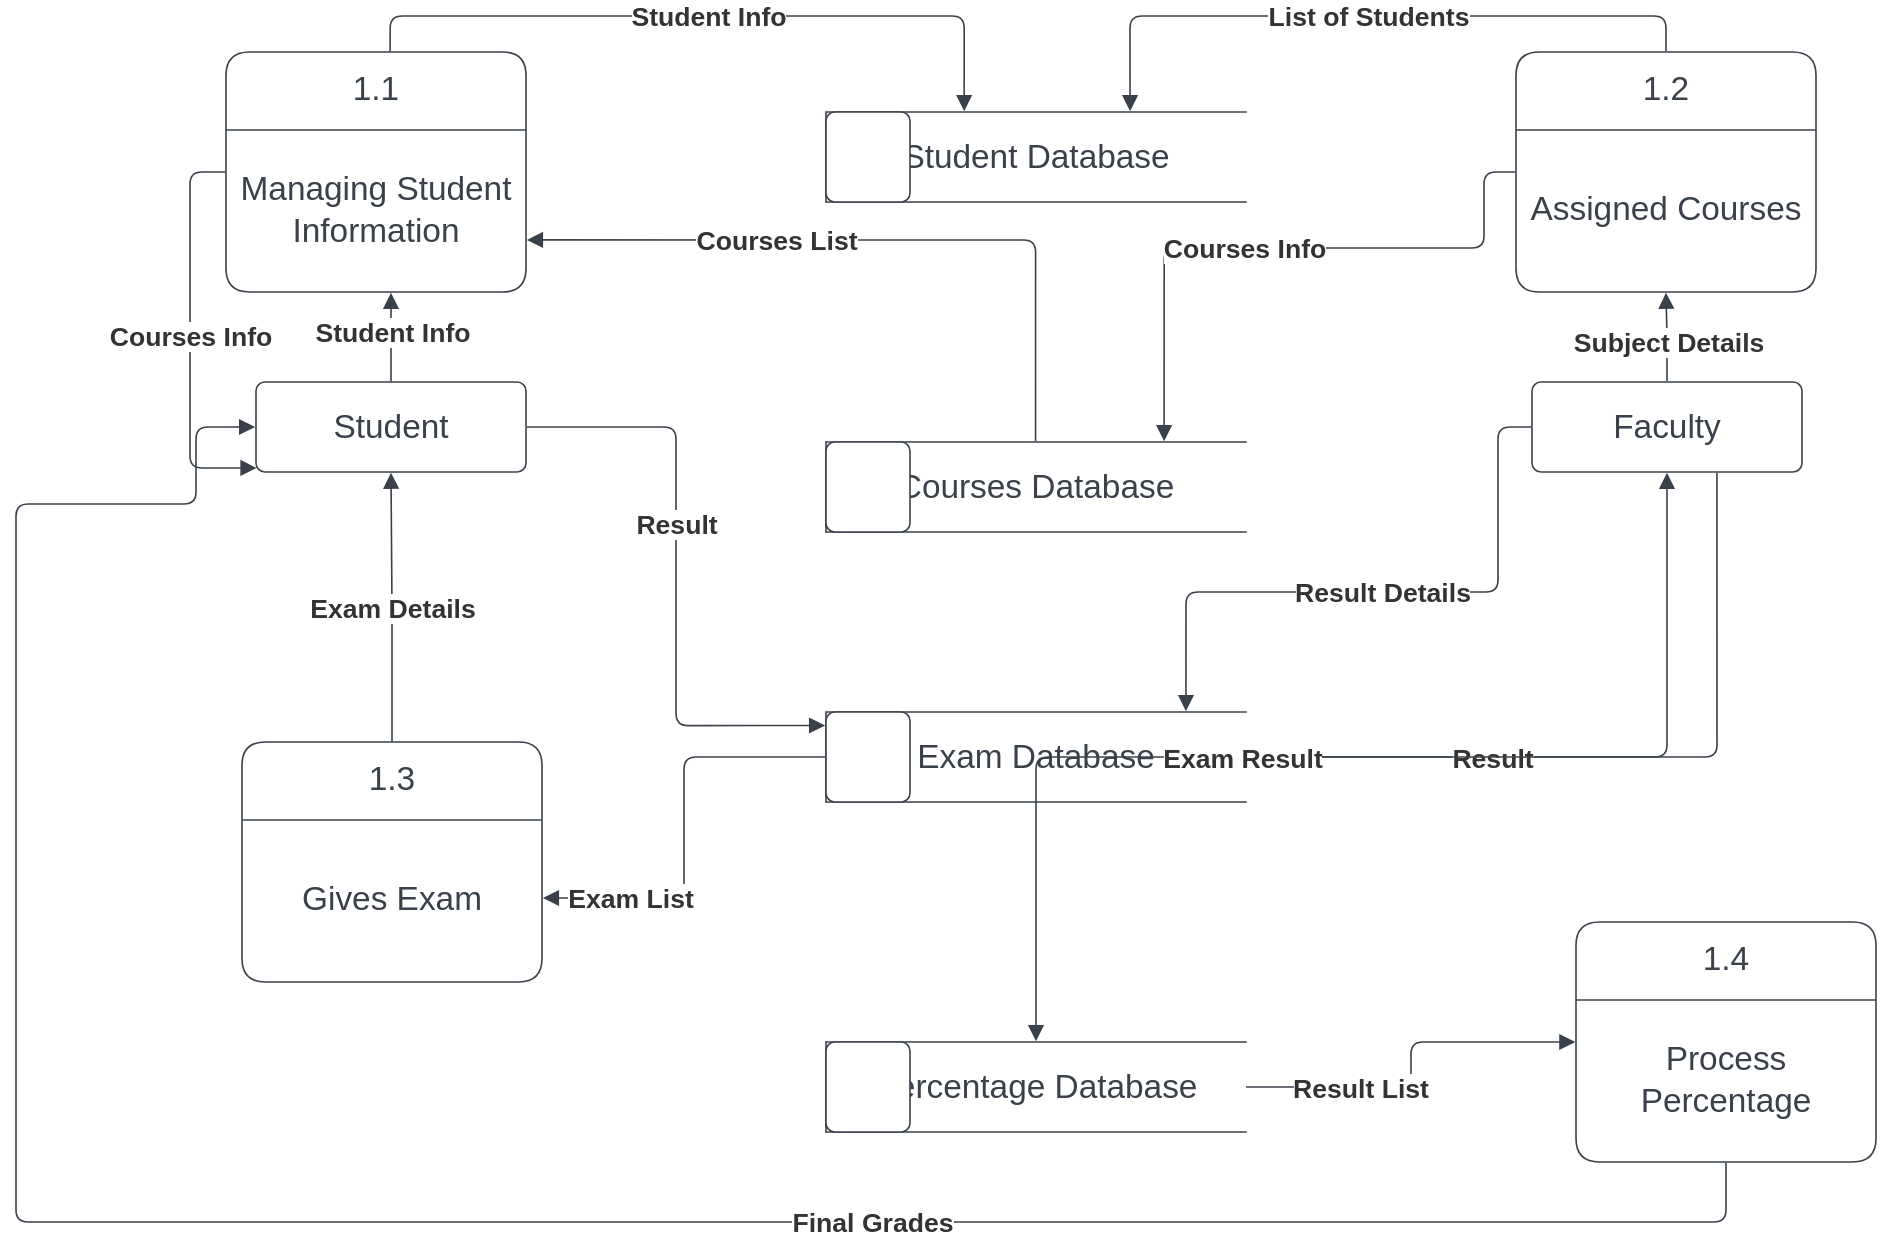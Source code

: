 <mxfile version="17.4.6" type="device"><diagram id="bsaNyefd3iU79aCHzfzO" name="Page-1"><mxGraphModel dx="1718" dy="460" grid="1" gridSize="10" guides="1" tooltips="1" connect="1" arrows="1" fold="1" page="1" pageScale="1" pageWidth="850" pageHeight="1100" math="0" shadow="0"><root><mxCell id="0"/><mxCell id="1" parent="0"/><UserObject label="Student" lucidchartObjectId="WjmaRsKHntuS" id="3c4Fyzy43SMwZHCVD_Bp-1"><mxCell style="html=1;overflow=block;blockSpacing=1;whiteSpace=wrap;fontSize=16.7;fontColor=#3a414a;spacing=0;strokeColor=#3a414a;strokeOpacity=100;rounded=1;absoluteArcSize=1;arcSize=9;strokeWidth=0.8;" vertex="1" parent="1"><mxGeometry x="120" y="255" width="135" height="45" as="geometry"/></mxCell></UserObject><mxCell id="3c4Fyzy43SMwZHCVD_Bp-2" value="&lt;div style=&quot;display: flex; justify-content: center; text-align: center; align-items: baseline; font-size: 0; line-height: 1.25;margin-top: -2px;&quot;&gt;&lt;span&gt;&lt;span style=&quot;font-size:16.7px;color:#3a414a;&quot;&gt;1.1&lt;/span&gt;&lt;/span&gt;&lt;/div&gt;" style="shape=swimlane;html=1;rounded=1;arcSize=10;collapsible=0;fontStyle=0;startSize=39;whiteSpace=wrap;overflow=block;blockSpacing=1;fontSize=13;spacing=0;strokeColor=#3a414a;strokeOpacity=100;strokeWidth=0.8;" vertex="1" parent="1"><mxGeometry x="105" y="90" width="150" height="120" as="geometry"/></mxCell><mxCell id="3c4Fyzy43SMwZHCVD_Bp-3" value="&lt;div style=&quot;display: flex; justify-content: center; text-align: center; align-items: baseline; font-size: 0; line-height: 1.25;margin-top: -2px;&quot;&gt;&lt;span&gt;&lt;span style=&quot;font-size:16.7px;color:#3a414a;&quot;&gt;Managing Student Information&lt;/span&gt;&lt;/span&gt;&lt;/div&gt;" style="rounded=1;arcSize=10;strokeColor=none;fillColor=none;whiteSpace=wrap;overflow=block;blockSpacing=1;html=1;fontSize=13;spacing=0;strokeOpacity=100;strokeWidth=0.8;" vertex="1" parent="3c4Fyzy43SMwZHCVD_Bp-2"><mxGeometry y="39" width="150" height="81" as="geometry"/></mxCell><mxCell id="3c4Fyzy43SMwZHCVD_Bp-4" value="Student Database" style="html=1;overflow=block;blockSpacing=1;shape=partialRectangle;right=0;whiteSpace=wrap;fontSize=16.7;fontColor=#3a414a;spacing=0;strokeColor=#3a414a;strokeOpacity=100;rounded=1;absoluteArcSize=1;arcSize=9;strokeWidth=0.8;" vertex="1" parent="1"><mxGeometry x="405" y="120" width="210" height="45" as="geometry"/></mxCell><mxCell id="3c4Fyzy43SMwZHCVD_Bp-5" value="" style="part=1;whiteSpace=wrap;fontSize=13;fontColor=#3a414a;spacing=0;strokeColor=#3a414a;strokeOpacity=100;rounded=1;absoluteArcSize=1;arcSize=9;strokeWidth=0.8;" vertex="1" parent="3c4Fyzy43SMwZHCVD_Bp-4"><mxGeometry width="42" height="45" as="geometry"/></mxCell><mxCell id="3c4Fyzy43SMwZHCVD_Bp-6" value="&lt;div style=&quot;display: flex; justify-content: center; text-align: center; align-items: baseline; font-size: 0; line-height: 1.25;margin-top: -2px;&quot;&gt;&lt;span&gt;&lt;span style=&quot;font-size:16.7px;color:#3a414a;&quot;&gt;1.2&lt;/span&gt;&lt;/span&gt;&lt;/div&gt;" style="shape=swimlane;html=1;rounded=1;arcSize=10;collapsible=0;fontStyle=0;startSize=39;whiteSpace=wrap;overflow=block;blockSpacing=1;fontSize=13;spacing=0;strokeColor=#3a414a;strokeOpacity=100;strokeWidth=0.8;" vertex="1" parent="1"><mxGeometry x="750" y="90" width="150" height="120" as="geometry"/></mxCell><mxCell id="3c4Fyzy43SMwZHCVD_Bp-7" value="&lt;div style=&quot;display: flex; justify-content: center; text-align: center; align-items: baseline; font-size: 0; line-height: 1.25;margin-top: -2px;&quot;&gt;&lt;span&gt;&lt;span style=&quot;font-size:16.7px;color:#3a414a;&quot;&gt;Assigned Courses&lt;/span&gt;&lt;/span&gt;&lt;/div&gt;" style="rounded=1;arcSize=10;strokeColor=none;fillColor=none;whiteSpace=wrap;overflow=block;blockSpacing=1;html=1;fontSize=13;spacing=0;strokeOpacity=100;strokeWidth=0.8;" vertex="1" parent="3c4Fyzy43SMwZHCVD_Bp-6"><mxGeometry y="39" width="150" height="81" as="geometry"/></mxCell><UserObject label="Faculty" lucidchartObjectId="3kmaNXJFyoG9" id="3c4Fyzy43SMwZHCVD_Bp-8"><mxCell style="html=1;overflow=block;blockSpacing=1;whiteSpace=wrap;fontSize=16.7;fontColor=#3a414a;spacing=0;strokeColor=#3a414a;strokeOpacity=100;rounded=1;absoluteArcSize=1;arcSize=9;strokeWidth=0.8;" vertex="1" parent="1"><mxGeometry x="758" y="255" width="135" height="45" as="geometry"/></mxCell></UserObject><mxCell id="3c4Fyzy43SMwZHCVD_Bp-9" value="Courses Database" style="html=1;overflow=block;blockSpacing=1;shape=partialRectangle;right=0;whiteSpace=wrap;fontSize=16.7;fontColor=#3a414a;spacing=0;strokeColor=#3a414a;strokeOpacity=100;rounded=1;absoluteArcSize=1;arcSize=9;strokeWidth=0.8;" vertex="1" parent="1"><mxGeometry x="405" y="285" width="210" height="45" as="geometry"/></mxCell><mxCell id="3c4Fyzy43SMwZHCVD_Bp-10" value="" style="part=1;whiteSpace=wrap;fontSize=13;fontColor=#3a414a;spacing=0;strokeColor=#3a414a;strokeOpacity=100;rounded=1;absoluteArcSize=1;arcSize=9;strokeWidth=0.8;" vertex="1" parent="3c4Fyzy43SMwZHCVD_Bp-9"><mxGeometry width="42" height="45" as="geometry"/></mxCell><UserObject label="" lucidchartObjectId="nlmananV9cc." id="3c4Fyzy43SMwZHCVD_Bp-11"><mxCell style="html=1;jettySize=18;whiteSpace=wrap;overflow=block;blockSpacing=1;fontSize=13;strokeColor=#3a414a;strokeOpacity=100;strokeWidth=0.8;rounded=1;arcSize=12;edgeStyle=orthogonalEdgeStyle;startArrow=none;endArrow=block;endFill=1;exitX=0.5;exitY=-0.003;exitPerimeter=0;entryX=0.724;entryY=-0.008;entryPerimeter=0;" edge="1" parent="1" source="3c4Fyzy43SMwZHCVD_Bp-6" target="3c4Fyzy43SMwZHCVD_Bp-4"><mxGeometry width="100" height="100" relative="1" as="geometry"><Array as="points"/></mxGeometry></mxCell></UserObject><mxCell id="3c4Fyzy43SMwZHCVD_Bp-12" value="List of Students" style="text;html=1;resizable=0;labelBackgroundColor=default;align=center;verticalAlign=middle;fontStyle=1;fontColor=#333333;fontSize=13.3;" vertex="1" parent="3c4Fyzy43SMwZHCVD_Bp-11"><mxGeometry relative="1" as="geometry"/></mxCell><UserObject label="" lucidchartObjectId="qlma~PvlHwaH" id="3c4Fyzy43SMwZHCVD_Bp-13"><mxCell style="html=1;jettySize=18;whiteSpace=wrap;fontSize=13;strokeColor=#3a414a;strokeOpacity=100;strokeWidth=0.8;rounded=1;arcSize=12;edgeStyle=orthogonalEdgeStyle;startArrow=none;endArrow=block;endFill=1;exitX=0.547;exitY=-0.003;exitPerimeter=0;entryX=0.329;entryY=-0.008;entryPerimeter=0;" edge="1" parent="1" source="3c4Fyzy43SMwZHCVD_Bp-2" target="3c4Fyzy43SMwZHCVD_Bp-4"><mxGeometry width="100" height="100" relative="1" as="geometry"><Array as="points"/></mxGeometry></mxCell></UserObject><mxCell id="3c4Fyzy43SMwZHCVD_Bp-14" value="Student Info" style="text;html=1;resizable=0;labelBackgroundColor=default;align=center;verticalAlign=middle;fontStyle=1;fontColor=#333333;fontSize=13.3;" vertex="1" parent="3c4Fyzy43SMwZHCVD_Bp-13"><mxGeometry relative="1" as="geometry"/></mxCell><UserObject label="" lucidchartObjectId="JlmaOze~I9G~" id="3c4Fyzy43SMwZHCVD_Bp-15"><mxCell style="html=1;jettySize=18;whiteSpace=wrap;fontSize=13;strokeColor=#3a414a;strokeOpacity=100;strokeWidth=0.8;rounded=1;arcSize=12;edgeStyle=orthogonalEdgeStyle;startArrow=none;endArrow=block;endFill=1;exitX=0.5;exitY=-0.008;exitPerimeter=0;entryX=0.5;entryY=1.003;entryPerimeter=0;" edge="1" parent="1" source="3c4Fyzy43SMwZHCVD_Bp-8" target="3c4Fyzy43SMwZHCVD_Bp-6"><mxGeometry width="100" height="100" relative="1" as="geometry"><Array as="points"/></mxGeometry></mxCell></UserObject><mxCell id="3c4Fyzy43SMwZHCVD_Bp-16" value="Subject Details" style="text;html=1;resizable=0;labelBackgroundColor=default;align=center;verticalAlign=middle;fontStyle=1;fontColor=#333333;fontSize=13.3;" vertex="1" parent="3c4Fyzy43SMwZHCVD_Bp-15"><mxGeometry x="-0.113" relative="1" as="geometry"/></mxCell><mxCell id="3c4Fyzy43SMwZHCVD_Bp-17" value="Exam Database" style="html=1;overflow=block;blockSpacing=1;shape=partialRectangle;right=0;whiteSpace=wrap;fontSize=16.7;fontColor=#3a414a;spacing=0;strokeColor=#3a414a;strokeOpacity=100;rounded=1;absoluteArcSize=1;arcSize=9;strokeWidth=0.8;" vertex="1" parent="1"><mxGeometry x="405" y="420" width="210" height="45" as="geometry"/></mxCell><mxCell id="3c4Fyzy43SMwZHCVD_Bp-18" value="" style="part=1;whiteSpace=wrap;fontSize=13;fontColor=#3a414a;spacing=0;strokeColor=#3a414a;strokeOpacity=100;rounded=1;absoluteArcSize=1;arcSize=9;strokeWidth=0.8;" vertex="1" parent="3c4Fyzy43SMwZHCVD_Bp-17"><mxGeometry width="42" height="45" as="geometry"/></mxCell><UserObject label="" lucidchartObjectId=".lmaHl7W71-z" id="3c4Fyzy43SMwZHCVD_Bp-19"><mxCell style="html=1;jettySize=18;whiteSpace=wrap;fontSize=13;strokeColor=#3a414a;strokeOpacity=100;strokeWidth=0.8;rounded=1;arcSize=12;edgeStyle=orthogonalEdgeStyle;startArrow=none;endArrow=block;endFill=1;exitX=1.003;exitY=0.5;exitPerimeter=0;entryX=-0.002;entryY=0.15;entryPerimeter=0;" edge="1" parent="1" source="3c4Fyzy43SMwZHCVD_Bp-1" target="3c4Fyzy43SMwZHCVD_Bp-17"><mxGeometry width="100" height="100" relative="1" as="geometry"><Array as="points"/></mxGeometry></mxCell></UserObject><mxCell id="3c4Fyzy43SMwZHCVD_Bp-20" value="Result" style="text;html=1;resizable=0;labelBackgroundColor=default;align=center;verticalAlign=middle;fontStyle=1;fontColor=#333333;fontSize=13.3;" vertex="1" parent="3c4Fyzy43SMwZHCVD_Bp-19"><mxGeometry x="-0.175" relative="1" as="geometry"/></mxCell><UserObject label="" lucidchartObjectId="immaV3leKfMp" id="3c4Fyzy43SMwZHCVD_Bp-21"><mxCell style="html=1;jettySize=18;whiteSpace=wrap;fontSize=13;strokeColor=#3a414a;strokeOpacity=100;strokeWidth=0.8;rounded=1;arcSize=12;edgeStyle=orthogonalEdgeStyle;startArrow=none;endArrow=block;endFill=1;exitX=1;exitY=0.5;exitPerimeter=0;entryX=0.5;entryY=1.008;entryPerimeter=0;" edge="1" parent="1" source="3c4Fyzy43SMwZHCVD_Bp-17" target="3c4Fyzy43SMwZHCVD_Bp-8"><mxGeometry width="100" height="100" relative="1" as="geometry"><Array as="points"/></mxGeometry></mxCell></UserObject><mxCell id="3c4Fyzy43SMwZHCVD_Bp-22" value="Result" style="text;html=1;resizable=0;labelBackgroundColor=default;align=center;verticalAlign=middle;fontStyle=1;fontColor=#333333;fontSize=13.3;" vertex="1" parent="3c4Fyzy43SMwZHCVD_Bp-21"><mxGeometry x="-0.301" relative="1" as="geometry"/></mxCell><mxCell id="3c4Fyzy43SMwZHCVD_Bp-23" value="Percentage Database" style="html=1;overflow=block;blockSpacing=1;shape=partialRectangle;right=0;whiteSpace=wrap;fontSize=16.7;fontColor=#3a414a;spacing=0;strokeColor=#3a414a;strokeOpacity=100;rounded=1;absoluteArcSize=1;arcSize=9;strokeWidth=0.8;" vertex="1" parent="1"><mxGeometry x="405" y="585" width="210" height="45" as="geometry"/></mxCell><mxCell id="3c4Fyzy43SMwZHCVD_Bp-24" value="" style="part=1;whiteSpace=wrap;fontSize=13;fontColor=#3a414a;spacing=0;strokeColor=#3a414a;strokeOpacity=100;rounded=1;absoluteArcSize=1;arcSize=9;strokeWidth=0.8;" vertex="1" parent="3c4Fyzy43SMwZHCVD_Bp-23"><mxGeometry width="42" height="45" as="geometry"/></mxCell><mxCell id="3c4Fyzy43SMwZHCVD_Bp-25" value="&lt;div style=&quot;display: flex; justify-content: center; text-align: center; align-items: baseline; font-size: 0; line-height: 1.25;margin-top: -2px;&quot;&gt;&lt;span&gt;&lt;span style=&quot;font-size:16.7px;color:#3a414a;&quot;&gt;1.4&lt;/span&gt;&lt;/span&gt;&lt;/div&gt;" style="shape=swimlane;html=1;rounded=1;arcSize=10;collapsible=0;fontStyle=0;startSize=39;whiteSpace=wrap;overflow=block;blockSpacing=1;fontSize=13;spacing=0;strokeColor=#3a414a;strokeOpacity=100;strokeWidth=0.8;" vertex="1" parent="1"><mxGeometry x="780" y="525" width="150" height="120" as="geometry"/></mxCell><mxCell id="3c4Fyzy43SMwZHCVD_Bp-26" value="&lt;div style=&quot;display: flex; justify-content: center; text-align: center; align-items: baseline; font-size: 0; line-height: 1.25;margin-top: -2px;&quot;&gt;&lt;span&gt;&lt;span style=&quot;font-size:16.7px;color:#3a414a;&quot;&gt;Process Percentage&lt;/span&gt;&lt;/span&gt;&lt;/div&gt;" style="rounded=1;arcSize=10;strokeColor=none;fillColor=none;whiteSpace=wrap;overflow=block;blockSpacing=1;html=1;fontSize=13;spacing=0;strokeOpacity=100;strokeWidth=0.8;" vertex="1" parent="3c4Fyzy43SMwZHCVD_Bp-25"><mxGeometry y="39" width="150" height="81" as="geometry"/></mxCell><UserObject label="" lucidchartObjectId="RnmafNraiUl_" id="3c4Fyzy43SMwZHCVD_Bp-27"><mxCell style="html=1;jettySize=18;whiteSpace=wrap;fontSize=13;strokeColor=#3a414a;strokeOpacity=100;strokeWidth=0.8;rounded=1;arcSize=12;edgeStyle=orthogonalEdgeStyle;startArrow=none;endArrow=block;endFill=1;exitX=0.5;exitY=1.003;exitPerimeter=0;entryX=-0.003;entryY=0.5;entryPerimeter=0;" edge="1" parent="1" source="3c4Fyzy43SMwZHCVD_Bp-25" target="3c4Fyzy43SMwZHCVD_Bp-1"><mxGeometry width="100" height="100" relative="1" as="geometry"><Array as="points"><mxPoint x="855" y="675"/><mxPoint y="675"/><mxPoint y="316"/><mxPoint x="90" y="316"/><mxPoint x="90" y="278"/></Array></mxGeometry></mxCell></UserObject><mxCell id="3c4Fyzy43SMwZHCVD_Bp-28" value="Final Grades" style="text;html=1;resizable=0;labelBackgroundColor=default;align=center;verticalAlign=middle;fontStyle=1;fontColor=#333333;fontSize=13.3;" vertex="1" parent="3c4Fyzy43SMwZHCVD_Bp-27"><mxGeometry x="-0.349" relative="1" as="geometry"/></mxCell><UserObject label="" lucidchartObjectId="fomanCm_nSOh" id="3c4Fyzy43SMwZHCVD_Bp-29"><mxCell style="html=1;jettySize=18;whiteSpace=wrap;fontSize=13;strokeColor=#3a414a;strokeOpacity=100;strokeWidth=0.8;rounded=1;arcSize=12;edgeStyle=orthogonalEdgeStyle;startArrow=none;endArrow=block;endFill=1;exitX=0.685;exitY=1.008;exitPerimeter=0;entryX=0.5;entryY=-0.008;entryPerimeter=0;" edge="1" parent="1" source="3c4Fyzy43SMwZHCVD_Bp-8" target="3c4Fyzy43SMwZHCVD_Bp-23"><mxGeometry width="100" height="100" relative="1" as="geometry"><Array as="points"/></mxGeometry></mxCell></UserObject><mxCell id="3c4Fyzy43SMwZHCVD_Bp-30" value="Exam Result" style="text;html=1;resizable=0;labelBackgroundColor=default;align=center;verticalAlign=middle;fontStyle=1;fontColor=#333333;fontSize=13.3;" vertex="1" parent="3c4Fyzy43SMwZHCVD_Bp-29"><mxGeometry x="0.215" relative="1" as="geometry"/></mxCell><mxCell id="3c4Fyzy43SMwZHCVD_Bp-31" value="&lt;div style=&quot;display: flex; justify-content: center; text-align: center; align-items: baseline; font-size: 0; line-height: 1.25;margin-top: -2px;&quot;&gt;&lt;span&gt;&lt;span style=&quot;font-size:16.7px;color:#3a414a;&quot;&gt;1.3&lt;/span&gt;&lt;/span&gt;&lt;/div&gt;" style="shape=swimlane;html=1;rounded=1;arcSize=10;collapsible=0;fontStyle=0;startSize=39;whiteSpace=wrap;overflow=block;blockSpacing=1;fontSize=13;spacing=0;strokeColor=#3a414a;strokeOpacity=100;strokeWidth=0.8;" vertex="1" parent="1"><mxGeometry x="113" y="435" width="150" height="120" as="geometry"/></mxCell><mxCell id="3c4Fyzy43SMwZHCVD_Bp-32" value="&lt;div style=&quot;display: flex; justify-content: center; text-align: center; align-items: baseline; font-size: 0; line-height: 1.25;margin-top: -2px;&quot;&gt;&lt;span&gt;&lt;span style=&quot;font-size:16.7px;color:#3a414a;&quot;&gt;Gives Exam&lt;/span&gt;&lt;/span&gt;&lt;/div&gt;" style="rounded=1;arcSize=10;strokeColor=none;fillColor=none;whiteSpace=wrap;overflow=block;blockSpacing=1;html=1;fontSize=13;spacing=0;strokeOpacity=100;strokeWidth=0.8;" vertex="1" parent="3c4Fyzy43SMwZHCVD_Bp-31"><mxGeometry y="39" width="150" height="81" as="geometry"/></mxCell><UserObject label="" lucidchartObjectId="mpmaV68s3gnI" id="3c4Fyzy43SMwZHCVD_Bp-33"><mxCell style="html=1;jettySize=18;whiteSpace=wrap;fontSize=13;strokeColor=#3a414a;strokeOpacity=100;strokeWidth=0.8;rounded=1;arcSize=12;edgeStyle=orthogonalEdgeStyle;startArrow=none;endArrow=block;endFill=1;exitX=0.5;exitY=-0.008;exitPerimeter=0;entryX=0.55;entryY=1.003;entryPerimeter=0;" edge="1" parent="1" source="3c4Fyzy43SMwZHCVD_Bp-1" target="3c4Fyzy43SMwZHCVD_Bp-2"><mxGeometry width="100" height="100" relative="1" as="geometry"><Array as="points"/></mxGeometry></mxCell></UserObject><mxCell id="3c4Fyzy43SMwZHCVD_Bp-34" value="Student Info" style="text;html=1;resizable=0;labelBackgroundColor=default;align=center;verticalAlign=middle;fontStyle=1;fontColor=#333333;fontSize=13.3;" vertex="1" parent="3c4Fyzy43SMwZHCVD_Bp-33"><mxGeometry x="0.113" relative="1" as="geometry"/></mxCell><UserObject label="" lucidchartObjectId="DpmaFkjwcMTI" id="3c4Fyzy43SMwZHCVD_Bp-35"><mxCell style="html=1;jettySize=18;whiteSpace=wrap;fontSize=13;strokeColor=#3a414a;strokeOpacity=100;strokeWidth=0.8;rounded=1;arcSize=12;edgeStyle=orthogonalEdgeStyle;startArrow=none;endArrow=block;endFill=1;exitX=0.499;exitY=-0.008;exitPerimeter=0;entryX=1.003;entryY=0.783;entryPerimeter=0;" edge="1" parent="1" source="3c4Fyzy43SMwZHCVD_Bp-9" target="3c4Fyzy43SMwZHCVD_Bp-2"><mxGeometry width="100" height="100" relative="1" as="geometry"><Array as="points"/></mxGeometry></mxCell></UserObject><mxCell id="3c4Fyzy43SMwZHCVD_Bp-36" value="Courses List" style="text;html=1;resizable=0;labelBackgroundColor=default;align=center;verticalAlign=middle;fontStyle=1;fontColor=#333333;fontSize=13.3;" vertex="1" parent="3c4Fyzy43SMwZHCVD_Bp-35"><mxGeometry x="0.298" relative="1" as="geometry"/></mxCell><UserObject label="" lucidchartObjectId="Vpmau8nMU-VK" id="3c4Fyzy43SMwZHCVD_Bp-37"><mxCell style="html=1;jettySize=18;whiteSpace=wrap;fontSize=13;strokeColor=#3a414a;strokeOpacity=100;strokeWidth=0.8;rounded=1;arcSize=12;edgeStyle=orthogonalEdgeStyle;startArrow=none;endArrow=block;endFill=1;exitX=-0.002;exitY=0.5;exitPerimeter=0;entryX=0.805;entryY=-0.008;entryPerimeter=0;" edge="1" parent="1" source="3c4Fyzy43SMwZHCVD_Bp-6" target="3c4Fyzy43SMwZHCVD_Bp-9"><mxGeometry width="100" height="100" relative="1" as="geometry"><Array as="points"><mxPoint x="734" y="150"/><mxPoint x="734" y="188"/><mxPoint x="574" y="188"/></Array></mxGeometry></mxCell></UserObject><mxCell id="3c4Fyzy43SMwZHCVD_Bp-38" value="Courses Info" style="text;html=1;resizable=0;labelBackgroundColor=default;align=center;verticalAlign=middle;fontStyle=1;fontColor=#333333;fontSize=13.3;" vertex="1" parent="3c4Fyzy43SMwZHCVD_Bp-37"><mxGeometry x="0.122" relative="1" as="geometry"/></mxCell><UserObject label="" lucidchartObjectId="-pmak1b.xwqL" id="3c4Fyzy43SMwZHCVD_Bp-39"><mxCell style="html=1;jettySize=18;whiteSpace=wrap;fontSize=13;strokeColor=#3a414a;strokeOpacity=100;strokeWidth=0.8;rounded=1;arcSize=12;edgeStyle=orthogonalEdgeStyle;startArrow=none;endArrow=block;endFill=1;exitX=-0.003;exitY=0.5;exitPerimeter=0;entryX=0.857;entryY=-0.008;entryPerimeter=0;" edge="1" parent="1" source="3c4Fyzy43SMwZHCVD_Bp-8" target="3c4Fyzy43SMwZHCVD_Bp-17"><mxGeometry width="100" height="100" relative="1" as="geometry"><Array as="points"><mxPoint x="741" y="278"/><mxPoint x="741" y="360"/><mxPoint x="585" y="360"/></Array></mxGeometry></mxCell></UserObject><mxCell id="3c4Fyzy43SMwZHCVD_Bp-40" value="Result Details" style="text;html=1;resizable=0;labelBackgroundColor=default;align=center;verticalAlign=middle;fontStyle=1;fontColor=#333333;fontSize=13.3;" vertex="1" parent="3c4Fyzy43SMwZHCVD_Bp-39"><mxGeometry relative="1" as="geometry"/></mxCell><UserObject label="" lucidchartObjectId="lqmaRK6~BQ4t" id="3c4Fyzy43SMwZHCVD_Bp-41"><mxCell style="html=1;jettySize=18;whiteSpace=wrap;fontSize=13;strokeColor=#3a414a;strokeOpacity=100;strokeWidth=0.8;rounded=1;arcSize=12;edgeStyle=orthogonalEdgeStyle;startArrow=none;endArrow=block;endFill=1;exitX=1;exitY=0.5;exitPerimeter=0;entryX=-0.002;entryY=0.5;entryPerimeter=0;" edge="1" parent="1" source="3c4Fyzy43SMwZHCVD_Bp-23" target="3c4Fyzy43SMwZHCVD_Bp-25"><mxGeometry width="100" height="100" relative="1" as="geometry"><Array as="points"/></mxGeometry></mxCell></UserObject><mxCell id="3c4Fyzy43SMwZHCVD_Bp-42" value="Result List" style="text;html=1;resizable=0;labelBackgroundColor=default;align=center;verticalAlign=middle;fontStyle=1;fontColor=#333333;fontSize=13.3;" vertex="1" parent="3c4Fyzy43SMwZHCVD_Bp-41"><mxGeometry x="-0.391" relative="1" as="geometry"/></mxCell><UserObject label="" lucidchartObjectId="QqmaScR5L2jG" id="3c4Fyzy43SMwZHCVD_Bp-43"><mxCell style="html=1;jettySize=18;whiteSpace=wrap;fontSize=13;strokeColor=#3a414a;strokeOpacity=100;strokeWidth=0.8;rounded=1;arcSize=12;edgeStyle=orthogonalEdgeStyle;startArrow=none;endArrow=block;endFill=1;exitX=-0.002;exitY=0.5;exitPerimeter=0;entryX=0.002;entryY=0.955;entryPerimeter=0;" edge="1" parent="1" source="3c4Fyzy43SMwZHCVD_Bp-2" target="3c4Fyzy43SMwZHCVD_Bp-1"><mxGeometry width="100" height="100" relative="1" as="geometry"><Array as="points"/></mxGeometry></mxCell></UserObject><mxCell id="3c4Fyzy43SMwZHCVD_Bp-44" value="Courses Info" style="text;html=1;resizable=0;labelBackgroundColor=default;align=center;verticalAlign=middle;fontStyle=1;fontColor=#333333;fontSize=13.3;" vertex="1" parent="3c4Fyzy43SMwZHCVD_Bp-43"><mxGeometry relative="1" as="geometry"/></mxCell><UserObject label="" lucidchartObjectId="4qmaiVCaQ3KT" id="3c4Fyzy43SMwZHCVD_Bp-45"><mxCell style="html=1;jettySize=18;whiteSpace=wrap;fontSize=13;strokeColor=#3a414a;strokeOpacity=100;strokeWidth=0.8;rounded=1;arcSize=12;edgeStyle=orthogonalEdgeStyle;startArrow=none;endArrow=block;endFill=1;exitX=0.5;exitY=-0.003;exitPerimeter=0;entryX=0.5;entryY=1.008;entryPerimeter=0;" edge="1" parent="1" source="3c4Fyzy43SMwZHCVD_Bp-31" target="3c4Fyzy43SMwZHCVD_Bp-1"><mxGeometry width="100" height="100" relative="1" as="geometry"><Array as="points"/></mxGeometry></mxCell></UserObject><mxCell id="3c4Fyzy43SMwZHCVD_Bp-46" value="Exam Details" style="text;html=1;resizable=0;labelBackgroundColor=default;align=center;verticalAlign=middle;fontStyle=1;fontColor=#333333;fontSize=13.3;" vertex="1" parent="3c4Fyzy43SMwZHCVD_Bp-45"><mxGeometry relative="1" as="geometry"/></mxCell><UserObject label="" lucidchartObjectId="urmaK.CS7j9G" id="3c4Fyzy43SMwZHCVD_Bp-47"><mxCell style="html=1;jettySize=18;whiteSpace=wrap;fontSize=13;strokeColor=#3a414a;strokeOpacity=100;strokeWidth=0.8;rounded=1;arcSize=12;edgeStyle=orthogonalEdgeStyle;startArrow=none;endArrow=block;endFill=1;exitX=-0.002;exitY=0.5;exitPerimeter=0;entryX=1.003;entryY=0.65;entryPerimeter=0;" edge="1" parent="1" source="3c4Fyzy43SMwZHCVD_Bp-17" target="3c4Fyzy43SMwZHCVD_Bp-31"><mxGeometry width="100" height="100" relative="1" as="geometry"><Array as="points"/></mxGeometry></mxCell></UserObject><mxCell id="3c4Fyzy43SMwZHCVD_Bp-48" value="Exam List" style="text;html=1;resizable=0;labelBackgroundColor=default;align=center;verticalAlign=middle;fontStyle=1;fontColor=#333333;fontSize=13.3;" vertex="1" parent="3c4Fyzy43SMwZHCVD_Bp-47"><mxGeometry x="0.594" relative="1" as="geometry"/></mxCell></root></mxGraphModel></diagram></mxfile>